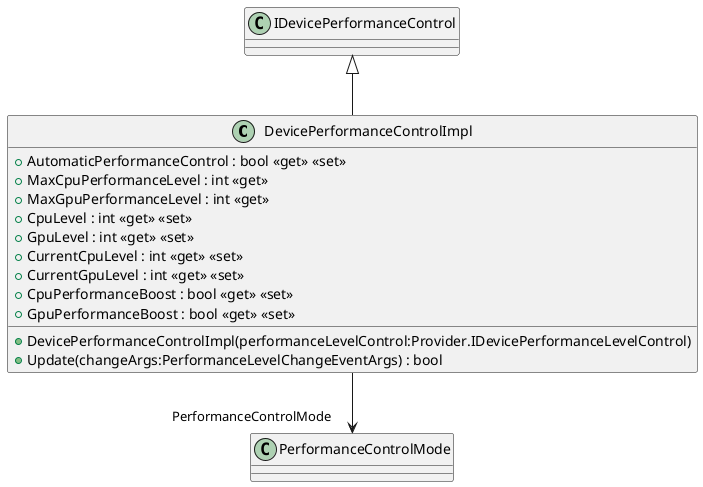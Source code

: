 @startuml
class DevicePerformanceControlImpl {
    + DevicePerformanceControlImpl(performanceLevelControl:Provider.IDevicePerformanceLevelControl)
    + Update(changeArgs:PerformanceLevelChangeEventArgs) : bool
    + AutomaticPerformanceControl : bool <<get>> <<set>>
    + MaxCpuPerformanceLevel : int <<get>>
    + MaxGpuPerformanceLevel : int <<get>>
    + CpuLevel : int <<get>> <<set>>
    + GpuLevel : int <<get>> <<set>>
    + CurrentCpuLevel : int <<get>> <<set>>
    + CurrentGpuLevel : int <<get>> <<set>>
    + CpuPerformanceBoost : bool <<get>> <<set>>
    + GpuPerformanceBoost : bool <<get>> <<set>>
}
IDevicePerformanceControl <|-- DevicePerformanceControlImpl
DevicePerformanceControlImpl --> "PerformanceControlMode" PerformanceControlMode
@enduml
